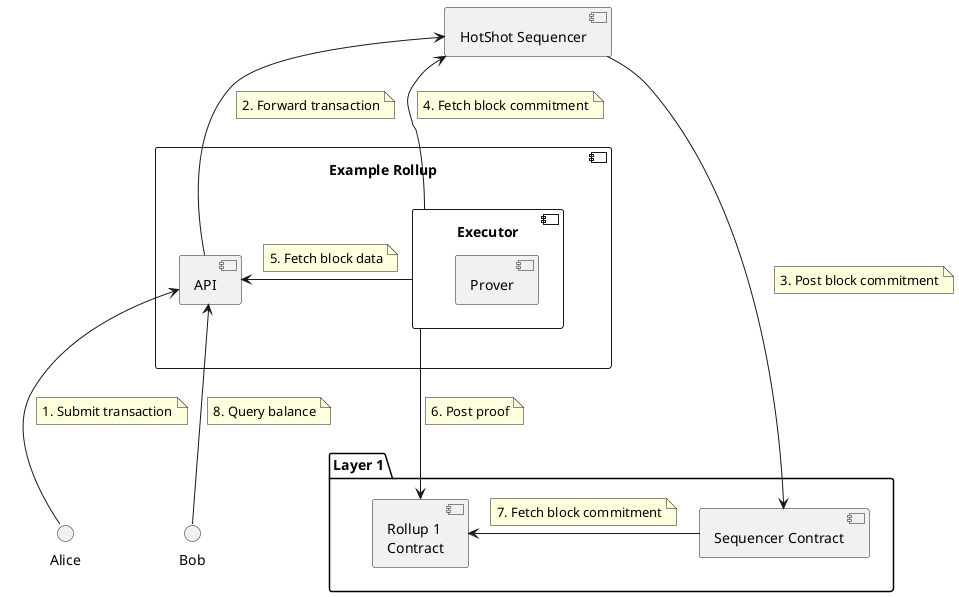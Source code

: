 @startuml
component "HotShot Sequencer" as Seq

component "Example Rollup" as Rollup {
        component "API" as API
        component Executor as Exec {
            component Prover as Prover
        }

    }

package "Layer 1" as L1 {
    component "Sequencer Contract" as Seq_L1
    component "Rollup 1\nContract" as Rollup_L1
   
}

Alice -up-> API
note right of link
1. Submit transaction
end note


API -> Seq
note top of link
2. Forward transaction
end note

Seq -down-> Seq_L1
note right of link
3. Post block commitment
end note

Seq <-down- Exec
note right of link
4. Fetch block commitment
end note

Exec -> API
note right of link
5. Fetch block data
end note

Exec -> Rollup_L1
note right of link
6. Post proof
end note

Seq_L1 -> Rollup_L1
note bottom of link
7. Fetch block commitment
end note

Bob -down-> API
note right of link
8. Query balance
end note

' Layout
API -[hidden]r-> Exec
Rollup -[hidden]d-> L1
Alice -[hidden]r-> Bob
Seq -[hidden]d-> Rollup
@enduml